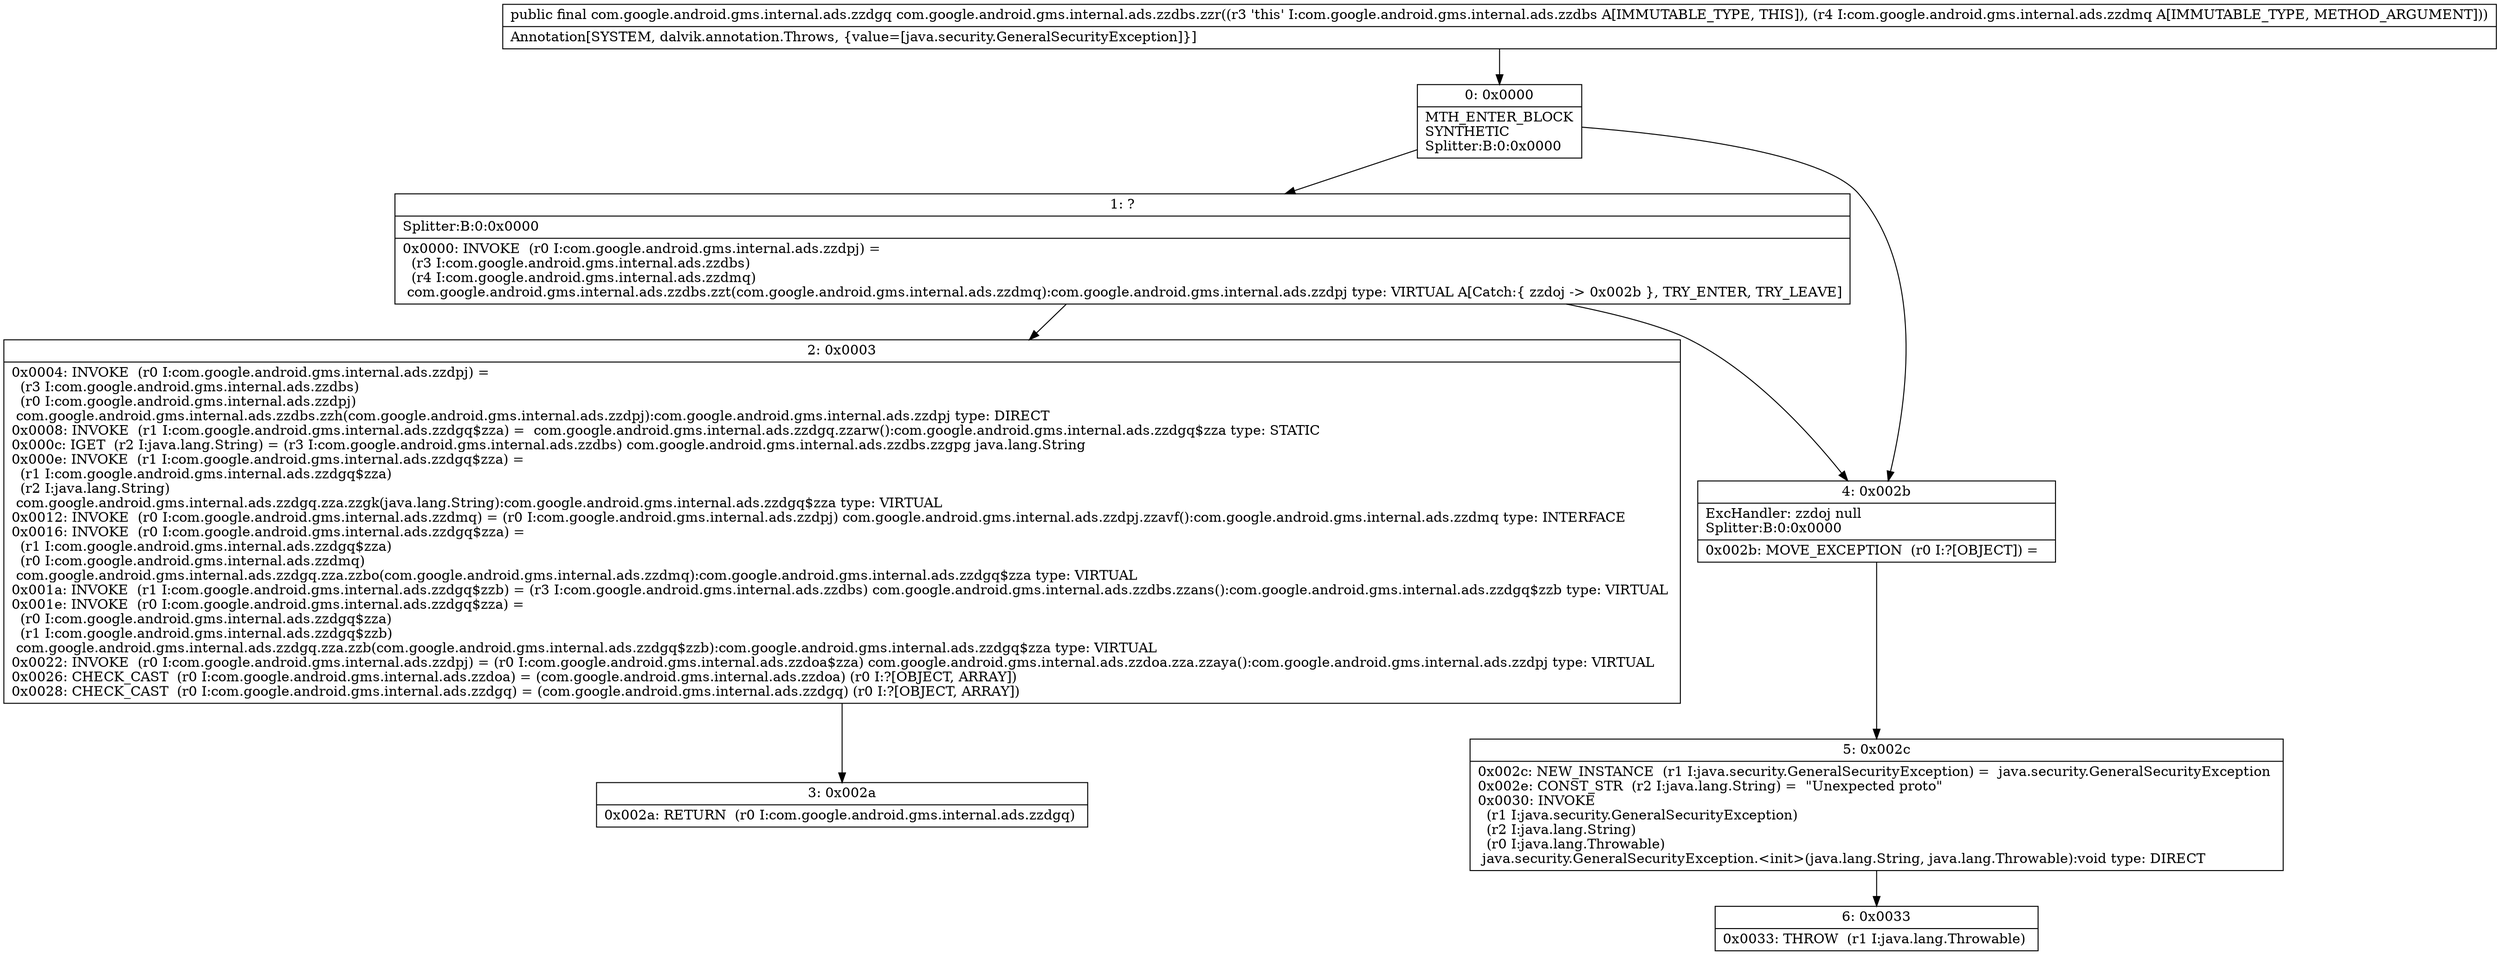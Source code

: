 digraph "CFG forcom.google.android.gms.internal.ads.zzdbs.zzr(Lcom\/google\/android\/gms\/internal\/ads\/zzdmq;)Lcom\/google\/android\/gms\/internal\/ads\/zzdgq;" {
Node_0 [shape=record,label="{0\:\ 0x0000|MTH_ENTER_BLOCK\lSYNTHETIC\lSplitter:B:0:0x0000\l}"];
Node_1 [shape=record,label="{1\:\ ?|Splitter:B:0:0x0000\l|0x0000: INVOKE  (r0 I:com.google.android.gms.internal.ads.zzdpj) = \l  (r3 I:com.google.android.gms.internal.ads.zzdbs)\l  (r4 I:com.google.android.gms.internal.ads.zzdmq)\l com.google.android.gms.internal.ads.zzdbs.zzt(com.google.android.gms.internal.ads.zzdmq):com.google.android.gms.internal.ads.zzdpj type: VIRTUAL A[Catch:\{ zzdoj \-\> 0x002b \}, TRY_ENTER, TRY_LEAVE]\l}"];
Node_2 [shape=record,label="{2\:\ 0x0003|0x0004: INVOKE  (r0 I:com.google.android.gms.internal.ads.zzdpj) = \l  (r3 I:com.google.android.gms.internal.ads.zzdbs)\l  (r0 I:com.google.android.gms.internal.ads.zzdpj)\l com.google.android.gms.internal.ads.zzdbs.zzh(com.google.android.gms.internal.ads.zzdpj):com.google.android.gms.internal.ads.zzdpj type: DIRECT \l0x0008: INVOKE  (r1 I:com.google.android.gms.internal.ads.zzdgq$zza) =  com.google.android.gms.internal.ads.zzdgq.zzarw():com.google.android.gms.internal.ads.zzdgq$zza type: STATIC \l0x000c: IGET  (r2 I:java.lang.String) = (r3 I:com.google.android.gms.internal.ads.zzdbs) com.google.android.gms.internal.ads.zzdbs.zzgpg java.lang.String \l0x000e: INVOKE  (r1 I:com.google.android.gms.internal.ads.zzdgq$zza) = \l  (r1 I:com.google.android.gms.internal.ads.zzdgq$zza)\l  (r2 I:java.lang.String)\l com.google.android.gms.internal.ads.zzdgq.zza.zzgk(java.lang.String):com.google.android.gms.internal.ads.zzdgq$zza type: VIRTUAL \l0x0012: INVOKE  (r0 I:com.google.android.gms.internal.ads.zzdmq) = (r0 I:com.google.android.gms.internal.ads.zzdpj) com.google.android.gms.internal.ads.zzdpj.zzavf():com.google.android.gms.internal.ads.zzdmq type: INTERFACE \l0x0016: INVOKE  (r0 I:com.google.android.gms.internal.ads.zzdgq$zza) = \l  (r1 I:com.google.android.gms.internal.ads.zzdgq$zza)\l  (r0 I:com.google.android.gms.internal.ads.zzdmq)\l com.google.android.gms.internal.ads.zzdgq.zza.zzbo(com.google.android.gms.internal.ads.zzdmq):com.google.android.gms.internal.ads.zzdgq$zza type: VIRTUAL \l0x001a: INVOKE  (r1 I:com.google.android.gms.internal.ads.zzdgq$zzb) = (r3 I:com.google.android.gms.internal.ads.zzdbs) com.google.android.gms.internal.ads.zzdbs.zzans():com.google.android.gms.internal.ads.zzdgq$zzb type: VIRTUAL \l0x001e: INVOKE  (r0 I:com.google.android.gms.internal.ads.zzdgq$zza) = \l  (r0 I:com.google.android.gms.internal.ads.zzdgq$zza)\l  (r1 I:com.google.android.gms.internal.ads.zzdgq$zzb)\l com.google.android.gms.internal.ads.zzdgq.zza.zzb(com.google.android.gms.internal.ads.zzdgq$zzb):com.google.android.gms.internal.ads.zzdgq$zza type: VIRTUAL \l0x0022: INVOKE  (r0 I:com.google.android.gms.internal.ads.zzdpj) = (r0 I:com.google.android.gms.internal.ads.zzdoa$zza) com.google.android.gms.internal.ads.zzdoa.zza.zzaya():com.google.android.gms.internal.ads.zzdpj type: VIRTUAL \l0x0026: CHECK_CAST  (r0 I:com.google.android.gms.internal.ads.zzdoa) = (com.google.android.gms.internal.ads.zzdoa) (r0 I:?[OBJECT, ARRAY]) \l0x0028: CHECK_CAST  (r0 I:com.google.android.gms.internal.ads.zzdgq) = (com.google.android.gms.internal.ads.zzdgq) (r0 I:?[OBJECT, ARRAY]) \l}"];
Node_3 [shape=record,label="{3\:\ 0x002a|0x002a: RETURN  (r0 I:com.google.android.gms.internal.ads.zzdgq) \l}"];
Node_4 [shape=record,label="{4\:\ 0x002b|ExcHandler: zzdoj null\lSplitter:B:0:0x0000\l|0x002b: MOVE_EXCEPTION  (r0 I:?[OBJECT]) =  \l}"];
Node_5 [shape=record,label="{5\:\ 0x002c|0x002c: NEW_INSTANCE  (r1 I:java.security.GeneralSecurityException) =  java.security.GeneralSecurityException \l0x002e: CONST_STR  (r2 I:java.lang.String) =  \"Unexpected proto\" \l0x0030: INVOKE  \l  (r1 I:java.security.GeneralSecurityException)\l  (r2 I:java.lang.String)\l  (r0 I:java.lang.Throwable)\l java.security.GeneralSecurityException.\<init\>(java.lang.String, java.lang.Throwable):void type: DIRECT \l}"];
Node_6 [shape=record,label="{6\:\ 0x0033|0x0033: THROW  (r1 I:java.lang.Throwable) \l}"];
MethodNode[shape=record,label="{public final com.google.android.gms.internal.ads.zzdgq com.google.android.gms.internal.ads.zzdbs.zzr((r3 'this' I:com.google.android.gms.internal.ads.zzdbs A[IMMUTABLE_TYPE, THIS]), (r4 I:com.google.android.gms.internal.ads.zzdmq A[IMMUTABLE_TYPE, METHOD_ARGUMENT]))  | Annotation[SYSTEM, dalvik.annotation.Throws, \{value=[java.security.GeneralSecurityException]\}]\l}"];
MethodNode -> Node_0;
Node_0 -> Node_1;
Node_0 -> Node_4;
Node_1 -> Node_2;
Node_1 -> Node_4;
Node_2 -> Node_3;
Node_4 -> Node_5;
Node_5 -> Node_6;
}

